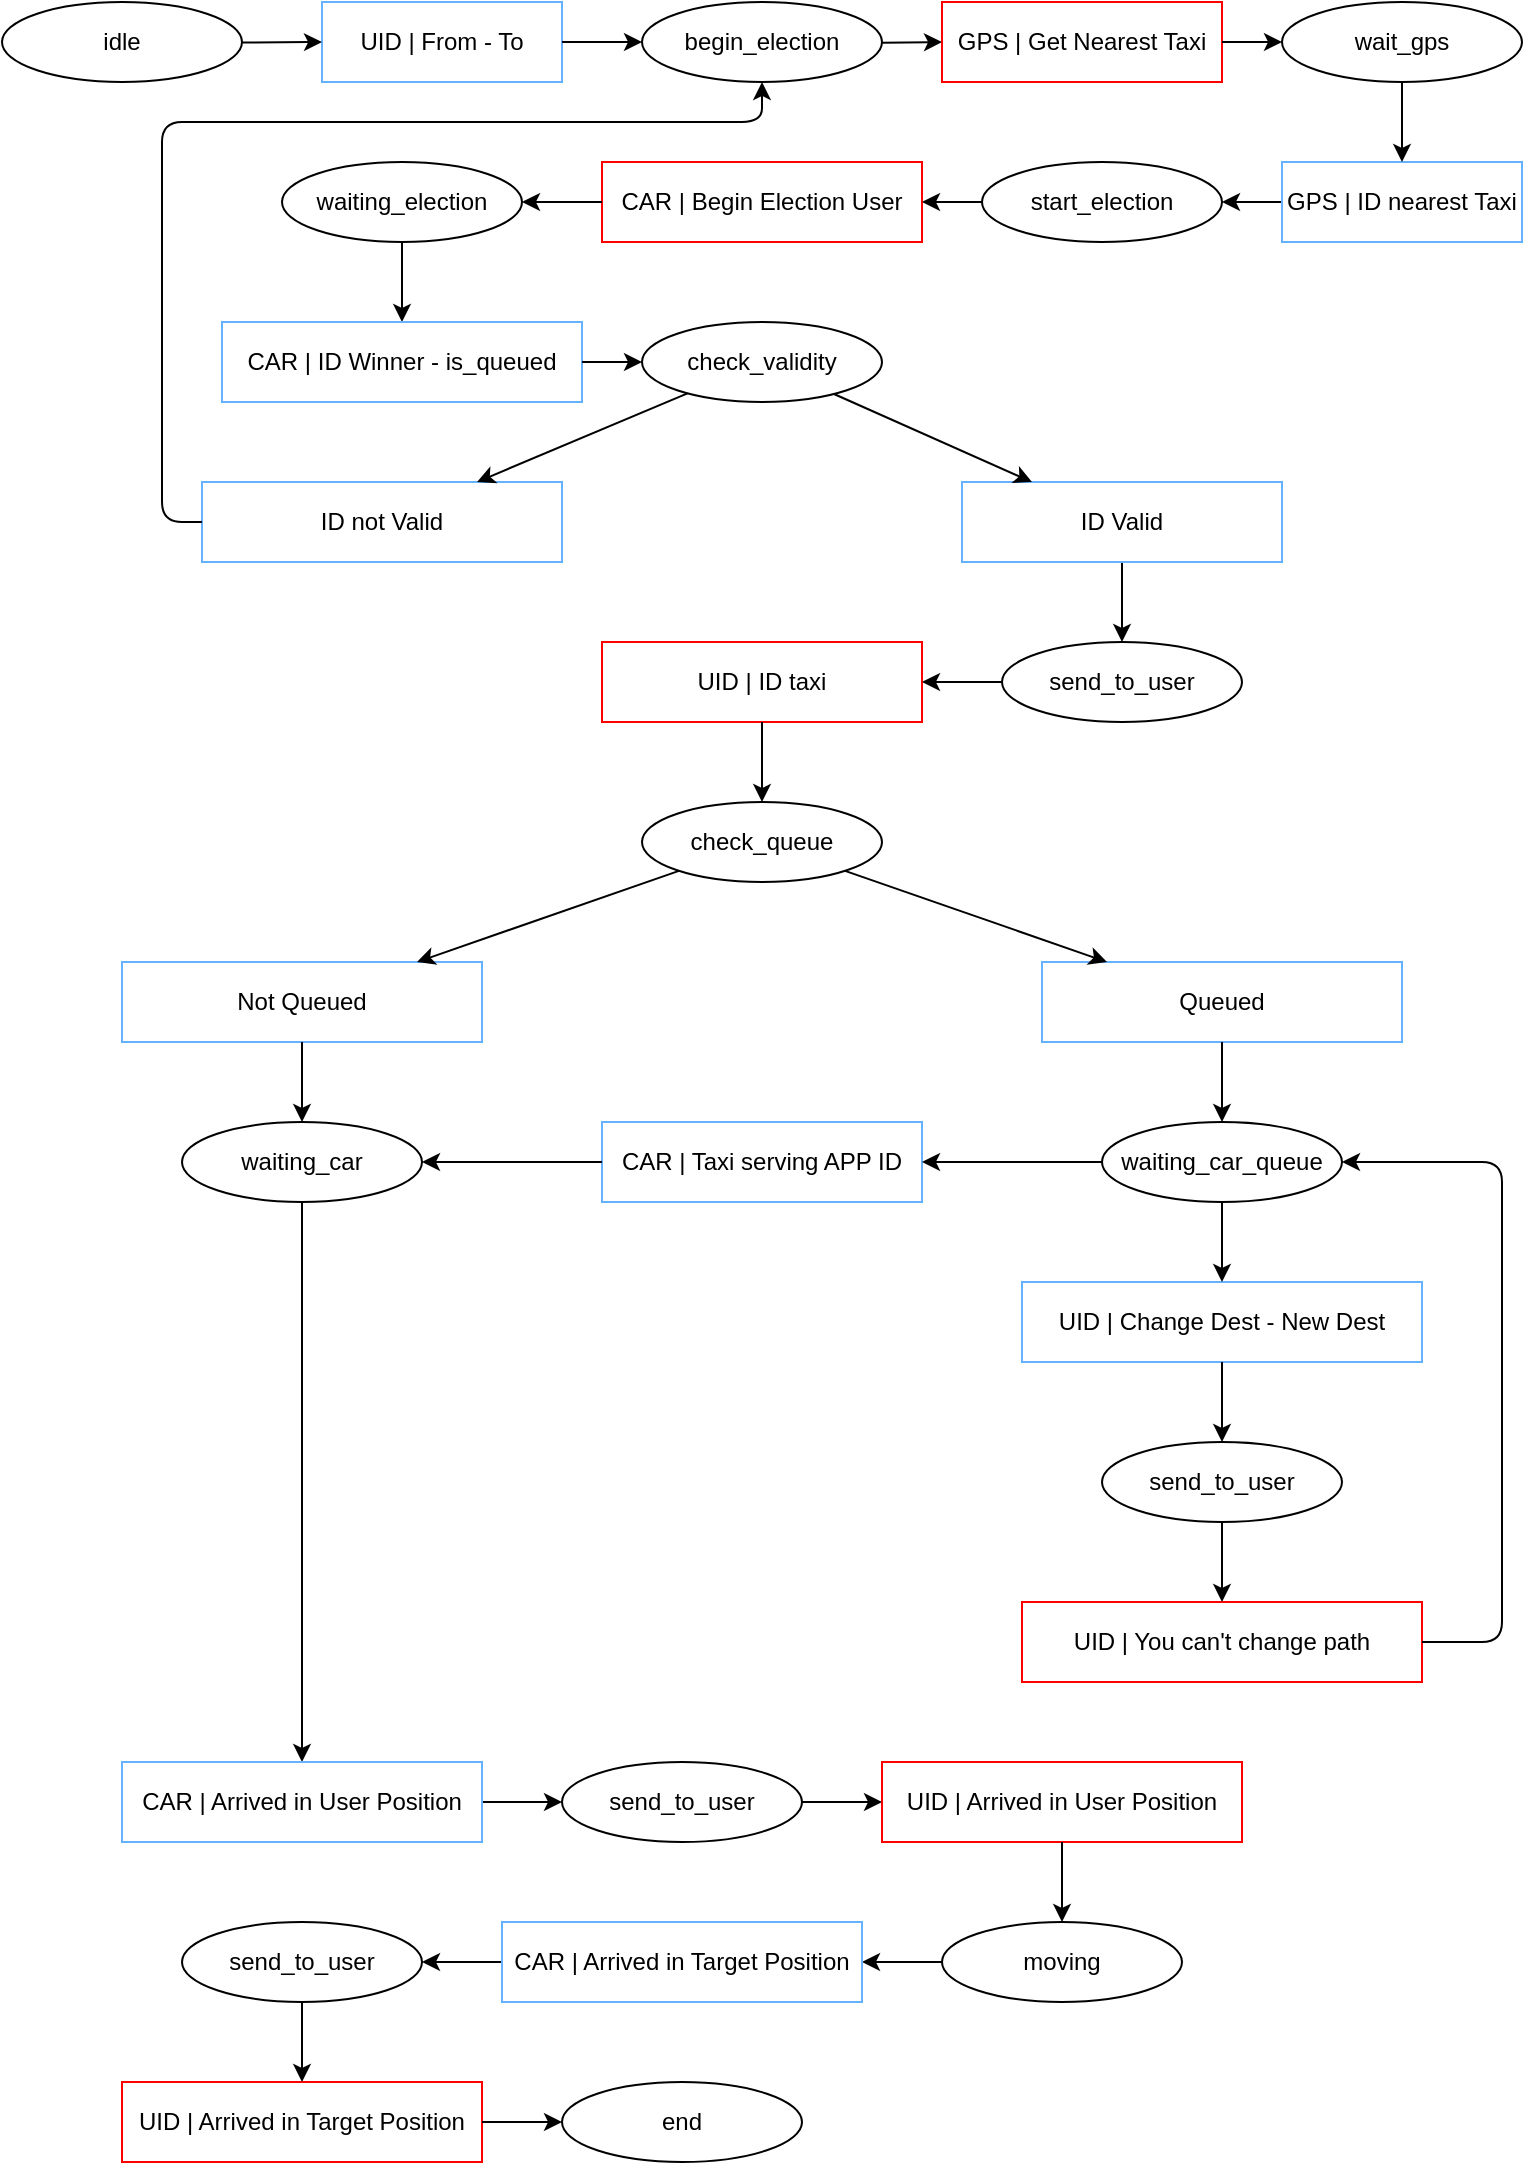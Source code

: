 <mxfile version="12.9.3" type="device"><diagram id="2KtADBZfoqObWszH4wZi" name="Page-1"><mxGraphModel dx="912" dy="847" grid="1" gridSize="10" guides="1" tooltips="1" connect="1" arrows="1" fold="1" page="1" pageScale="1" pageWidth="827" pageHeight="1169" math="0" shadow="0"><root><mxCell id="0"/><mxCell id="1" parent="0"/><mxCell id="RQ1kDS7XPhQgV5CBLz9J-1" value="idle" style="ellipse;whiteSpace=wrap;html=1;" parent="1" vertex="1"><mxGeometry x="40" y="40" width="120" height="40" as="geometry"/></mxCell><mxCell id="RQ1kDS7XPhQgV5CBLz9J-2" value="UID | From - To" style="rounded=0;whiteSpace=wrap;html=1;strokeColor=#66B2FF;" parent="1" vertex="1"><mxGeometry x="200" y="40" width="120" height="40" as="geometry"/></mxCell><mxCell id="RQ1kDS7XPhQgV5CBLz9J-3" value="begin_election" style="ellipse;whiteSpace=wrap;html=1;" parent="1" vertex="1"><mxGeometry x="360" y="40" width="120" height="40" as="geometry"/></mxCell><mxCell id="RQ1kDS7XPhQgV5CBLz9J-60" value="waiting_car" style="ellipse;whiteSpace=wrap;html=1;" parent="1" vertex="1"><mxGeometry x="130" y="600" width="120" height="40" as="geometry"/></mxCell><mxCell id="RQ1kDS7XPhQgV5CBLz9J-66" value="waiting_car_queue" style="ellipse;whiteSpace=wrap;html=1;" parent="1" vertex="1"><mxGeometry x="590" y="600" width="120" height="40" as="geometry"/></mxCell><mxCell id="RQ1kDS7XPhQgV5CBLz9J-67" value="&lt;span style=&quot;text-align: left ; white-space: nowrap&quot;&gt;CAR | Taxi serving APP ID&lt;/span&gt;" style="rounded=0;whiteSpace=wrap;html=1;strokeColor=#66B2FF;fillColor=none;" parent="1" vertex="1"><mxGeometry x="340" y="600" width="160" height="40" as="geometry"/></mxCell><mxCell id="RQ1kDS7XPhQgV5CBLz9J-93" value="&lt;span style=&quot;white-space: normal&quot;&gt;CAR | Begin Election User&lt;/span&gt;" style="rounded=0;whiteSpace=wrap;html=1;strokeColor=#FF0000;" parent="1" vertex="1"><mxGeometry x="340" y="120" width="160" height="40" as="geometry"/></mxCell><mxCell id="RQ1kDS7XPhQgV5CBLz9J-94" value="GPS | Get Nearest Taxi" style="rounded=0;whiteSpace=wrap;html=1;strokeColor=#FF0000;" parent="1" vertex="1"><mxGeometry x="510" y="40" width="140" height="40" as="geometry"/></mxCell><mxCell id="RQ1kDS7XPhQgV5CBLz9J-95" value="" style="endArrow=classic;html=1;" parent="1" source="RQ1kDS7XPhQgV5CBLz9J-3" target="RQ1kDS7XPhQgV5CBLz9J-94" edge="1"><mxGeometry width="50" height="50" relative="1" as="geometry"><mxPoint x="419" y="380" as="sourcePoint"/><mxPoint x="469" y="330" as="targetPoint"/></mxGeometry></mxCell><mxCell id="RQ1kDS7XPhQgV5CBLz9J-97" value="" style="endArrow=classic;html=1;" parent="1" source="RQ1kDS7XPhQgV5CBLz9J-104" target="RQ1kDS7XPhQgV5CBLz9J-98" edge="1"><mxGeometry width="50" height="50" relative="1" as="geometry"><mxPoint x="250" y="390" as="sourcePoint"/><mxPoint x="300" y="340" as="targetPoint"/></mxGeometry></mxCell><mxCell id="RQ1kDS7XPhQgV5CBLz9J-98" value="start_election" style="ellipse;whiteSpace=wrap;html=1;" parent="1" vertex="1"><mxGeometry x="530" y="120" width="120" height="40" as="geometry"/></mxCell><mxCell id="RQ1kDS7XPhQgV5CBLz9J-99" value="" style="endArrow=classic;html=1;" parent="1" source="RQ1kDS7XPhQgV5CBLz9J-98" target="RQ1kDS7XPhQgV5CBLz9J-93" edge="1"><mxGeometry width="50" height="50" relative="1" as="geometry"><mxPoint x="340" y="550" as="sourcePoint"/><mxPoint x="390" y="500" as="targetPoint"/></mxGeometry></mxCell><mxCell id="RQ1kDS7XPhQgV5CBLz9J-101" value="waiting_election" style="ellipse;whiteSpace=wrap;html=1;" parent="1" vertex="1"><mxGeometry x="180" y="120" width="120" height="40" as="geometry"/></mxCell><mxCell id="RQ1kDS7XPhQgV5CBLz9J-102" value="wait_gps" style="ellipse;whiteSpace=wrap;html=1;" parent="1" vertex="1"><mxGeometry x="680" y="40" width="120" height="40" as="geometry"/></mxCell><mxCell id="RQ1kDS7XPhQgV5CBLz9J-103" value="" style="endArrow=classic;html=1;" parent="1" source="RQ1kDS7XPhQgV5CBLz9J-94" target="RQ1kDS7XPhQgV5CBLz9J-102" edge="1"><mxGeometry width="50" height="50" relative="1" as="geometry"><mxPoint x="279" y="360.0" as="sourcePoint"/><mxPoint x="279" y="450" as="targetPoint"/></mxGeometry></mxCell><mxCell id="RQ1kDS7XPhQgV5CBLz9J-104" value="GPS | ID nearest Taxi" style="rounded=0;whiteSpace=wrap;html=1;strokeColor=#66B2FF;" parent="1" vertex="1"><mxGeometry x="680" y="120" width="120" height="40" as="geometry"/></mxCell><mxCell id="RQ1kDS7XPhQgV5CBLz9J-105" value="" style="endArrow=classic;html=1;" parent="1" source="RQ1kDS7XPhQgV5CBLz9J-102" target="RQ1kDS7XPhQgV5CBLz9J-104" edge="1"><mxGeometry width="50" height="50" relative="1" as="geometry"><mxPoint x="279" y="435" as="sourcePoint"/><mxPoint x="279" y="610" as="targetPoint"/></mxGeometry></mxCell><mxCell id="RQ1kDS7XPhQgV5CBLz9J-106" value="" style="endArrow=classic;html=1;" parent="1" source="RQ1kDS7XPhQgV5CBLz9J-1" target="RQ1kDS7XPhQgV5CBLz9J-2" edge="1"><mxGeometry width="50" height="50" relative="1" as="geometry"><mxPoint x="689" y="130" as="sourcePoint"/><mxPoint x="739" y="80" as="targetPoint"/></mxGeometry></mxCell><mxCell id="RQ1kDS7XPhQgV5CBLz9J-111" value="ID not Valid" style="rounded=0;whiteSpace=wrap;html=1;strokeColor=#66B2FF;" parent="1" vertex="1"><mxGeometry x="140" y="280" width="180" height="40" as="geometry"/></mxCell><mxCell id="RQ1kDS7XPhQgV5CBLz9J-112" value="Not Queued" style="rounded=0;whiteSpace=wrap;html=1;strokeColor=#66B2FF;" parent="1" vertex="1"><mxGeometry x="100" y="520" width="180" height="40" as="geometry"/></mxCell><mxCell id="RQ1kDS7XPhQgV5CBLz9J-113" value="Queued" style="rounded=0;whiteSpace=wrap;html=1;strokeColor=#66B2FF;" parent="1" vertex="1"><mxGeometry x="560" y="520" width="180" height="40" as="geometry"/></mxCell><mxCell id="RQ1kDS7XPhQgV5CBLz9J-115" value="" style="endArrow=classic;html=1;" parent="1" source="RQ1kDS7XPhQgV5CBLz9J-101" target="QwRqW-eCKuW_x68E6faK-6" edge="1"><mxGeometry width="50" height="50" relative="1" as="geometry"><mxPoint x="397" y="350" as="sourcePoint"/><mxPoint x="620" y="700" as="targetPoint"/></mxGeometry></mxCell><mxCell id="RQ1kDS7XPhQgV5CBLz9J-117" value="" style="endArrow=classic;html=1;entryX=0.5;entryY=0;entryDx=0;entryDy=0;" parent="1" source="RQ1kDS7XPhQgV5CBLz9J-112" target="RQ1kDS7XPhQgV5CBLz9J-60" edge="1"><mxGeometry width="50" height="50" relative="1" as="geometry"><mxPoint x="500" y="1200" as="sourcePoint"/><mxPoint x="550" y="1150" as="targetPoint"/></mxGeometry></mxCell><mxCell id="RQ1kDS7XPhQgV5CBLz9J-118" value="" style="endArrow=classic;html=1;" parent="1" source="RQ1kDS7XPhQgV5CBLz9J-113" target="RQ1kDS7XPhQgV5CBLz9J-66" edge="1"><mxGeometry width="50" height="50" relative="1" as="geometry"><mxPoint x="590" y="1230" as="sourcePoint"/><mxPoint x="640" y="1180" as="targetPoint"/></mxGeometry></mxCell><mxCell id="RQ1kDS7XPhQgV5CBLz9J-120" value="" style="endArrow=classic;html=1;" parent="1" source="RQ1kDS7XPhQgV5CBLz9J-66" target="RQ1kDS7XPhQgV5CBLz9J-67" edge="1"><mxGeometry width="50" height="50" relative="1" as="geometry"><mxPoint x="430" y="1340" as="sourcePoint"/><mxPoint x="480" y="1290" as="targetPoint"/></mxGeometry></mxCell><mxCell id="RQ1kDS7XPhQgV5CBLz9J-121" value="" style="endArrow=classic;html=1;" parent="1" source="RQ1kDS7XPhQgV5CBLz9J-67" target="RQ1kDS7XPhQgV5CBLz9J-60" edge="1"><mxGeometry width="50" height="50" relative="1" as="geometry"><mxPoint x="450" y="1380" as="sourcePoint"/><mxPoint x="500" y="1330" as="targetPoint"/></mxGeometry></mxCell><mxCell id="RQ1kDS7XPhQgV5CBLz9J-122" value="UID | Change Dest - New Dest" style="rounded=0;whiteSpace=wrap;html=1;strokeColor=#66B2FF;fillColor=none;" parent="1" vertex="1"><mxGeometry x="550" y="680" width="200" height="40" as="geometry"/></mxCell><mxCell id="RQ1kDS7XPhQgV5CBLz9J-123" value="" style="endArrow=classic;html=1;" parent="1" source="RQ1kDS7XPhQgV5CBLz9J-66" target="RQ1kDS7XPhQgV5CBLz9J-122" edge="1"><mxGeometry width="50" height="50" relative="1" as="geometry"><mxPoint x="940" y="1340" as="sourcePoint"/><mxPoint x="990" y="1290" as="targetPoint"/></mxGeometry></mxCell><mxCell id="RQ1kDS7XPhQgV5CBLz9J-124" value="send_to_user" style="ellipse;whiteSpace=wrap;html=1;" parent="1" vertex="1"><mxGeometry x="590" y="760" width="120" height="40" as="geometry"/></mxCell><mxCell id="RQ1kDS7XPhQgV5CBLz9J-125" value="UID | You can't change path" style="rounded=0;whiteSpace=wrap;html=1;strokeColor=#FF0000;fillColor=none;" parent="1" vertex="1"><mxGeometry x="550" y="840" width="200" height="40" as="geometry"/></mxCell><mxCell id="RQ1kDS7XPhQgV5CBLz9J-126" value="" style="endArrow=classic;html=1;" parent="1" source="RQ1kDS7XPhQgV5CBLz9J-122" target="RQ1kDS7XPhQgV5CBLz9J-124" edge="1"><mxGeometry width="50" height="50" relative="1" as="geometry"><mxPoint x="960" y="1390" as="sourcePoint"/><mxPoint x="1010" y="1340" as="targetPoint"/></mxGeometry></mxCell><mxCell id="RQ1kDS7XPhQgV5CBLz9J-127" value="" style="endArrow=classic;html=1;" parent="1" source="RQ1kDS7XPhQgV5CBLz9J-125" target="RQ1kDS7XPhQgV5CBLz9J-66" edge="1"><mxGeometry width="50" height="50" relative="1" as="geometry"><mxPoint x="960" y="1380" as="sourcePoint"/><mxPoint x="1010" y="1330" as="targetPoint"/><Array as="points"><mxPoint x="790" y="860"/><mxPoint x="790" y="620"/></Array></mxGeometry></mxCell><mxCell id="RQ1kDS7XPhQgV5CBLz9J-128" value="" style="endArrow=classic;html=1;" parent="1" source="RQ1kDS7XPhQgV5CBLz9J-124" target="RQ1kDS7XPhQgV5CBLz9J-125" edge="1"><mxGeometry width="50" height="50" relative="1" as="geometry"><mxPoint x="950" y="1060" as="sourcePoint"/><mxPoint x="1000" y="1010" as="targetPoint"/></mxGeometry></mxCell><mxCell id="RQ1kDS7XPhQgV5CBLz9J-132" value="moving" style="ellipse;whiteSpace=wrap;html=1;strokeColor=#000000;fillColor=#ffffff;" parent="1" vertex="1"><mxGeometry x="510" y="1000" width="120" height="40" as="geometry"/></mxCell><mxCell id="RQ1kDS7XPhQgV5CBLz9J-133" value="" style="endArrow=classic;html=1;" parent="1" source="RQ1kDS7XPhQgV5CBLz9J-135" target="RQ1kDS7XPhQgV5CBLz9J-140" edge="1"><mxGeometry width="50" height="50" relative="1" as="geometry"><mxPoint x="651" y="1635" as="sourcePoint"/><mxPoint x="701" y="1585" as="targetPoint"/></mxGeometry></mxCell><mxCell id="RQ1kDS7XPhQgV5CBLz9J-134" value="" style="endArrow=classic;html=1;" parent="1" source="RQ1kDS7XPhQgV5CBLz9J-60" target="RQ1kDS7XPhQgV5CBLz9J-135" edge="1"><mxGeometry width="50" height="50" relative="1" as="geometry"><mxPoint x="440" y="1205" as="sourcePoint"/><mxPoint x="541" y="1655" as="targetPoint"/></mxGeometry></mxCell><mxCell id="RQ1kDS7XPhQgV5CBLz9J-135" value="CAR | Arrived in User Position" style="rounded=0;whiteSpace=wrap;html=1;strokeColor=#66B2FF;fillColor=none;" parent="1" vertex="1"><mxGeometry x="100" y="920" width="180" height="40" as="geometry"/></mxCell><mxCell id="RQ1kDS7XPhQgV5CBLz9J-140" value="send_to_user" style="ellipse;whiteSpace=wrap;html=1;" parent="1" vertex="1"><mxGeometry x="320" y="920" width="120" height="40" as="geometry"/></mxCell><mxCell id="RQ1kDS7XPhQgV5CBLz9J-141" value="UID | Arrived in User Position" style="rounded=0;whiteSpace=wrap;html=1;strokeColor=#FF0000;fillColor=none;" parent="1" vertex="1"><mxGeometry x="480" y="920" width="180" height="40" as="geometry"/></mxCell><mxCell id="RQ1kDS7XPhQgV5CBLz9J-142" value="" style="endArrow=classic;html=1;" parent="1" source="RQ1kDS7XPhQgV5CBLz9J-140" target="RQ1kDS7XPhQgV5CBLz9J-141" edge="1"><mxGeometry width="50" height="50" relative="1" as="geometry"><mxPoint x="346.5" y="1195" as="sourcePoint"/><mxPoint x="396.5" y="1145" as="targetPoint"/></mxGeometry></mxCell><mxCell id="RQ1kDS7XPhQgV5CBLz9J-144" value="" style="endArrow=classic;html=1;" parent="1" source="RQ1kDS7XPhQgV5CBLz9J-141" target="RQ1kDS7XPhQgV5CBLz9J-132" edge="1"><mxGeometry width="50" height="50" relative="1" as="geometry"><mxPoint x="700" y="1435" as="sourcePoint"/><mxPoint x="750" y="1385" as="targetPoint"/></mxGeometry></mxCell><mxCell id="RQ1kDS7XPhQgV5CBLz9J-145" value="end" style="ellipse;whiteSpace=wrap;html=1;strokeColor=#000000;fillColor=#ffffff;" parent="1" vertex="1"><mxGeometry x="320" y="1080" width="120" height="40" as="geometry"/></mxCell><mxCell id="RQ1kDS7XPhQgV5CBLz9J-146" value="" style="endArrow=classic;html=1;" parent="1" source="RQ1kDS7XPhQgV5CBLz9J-148" target="RQ1kDS7XPhQgV5CBLz9J-149" edge="1"><mxGeometry width="50" height="50" relative="1" as="geometry"><mxPoint x="553" y="1835" as="sourcePoint"/><mxPoint x="603" y="1785" as="targetPoint"/></mxGeometry></mxCell><mxCell id="RQ1kDS7XPhQgV5CBLz9J-147" value="" style="endArrow=classic;html=1;" parent="1" source="RQ1kDS7XPhQgV5CBLz9J-132" target="RQ1kDS7XPhQgV5CBLz9J-148" edge="1"><mxGeometry width="50" height="50" relative="1" as="geometry"><mxPoint x="336" y="1285" as="sourcePoint"/><mxPoint x="443" y="1855" as="targetPoint"/></mxGeometry></mxCell><mxCell id="RQ1kDS7XPhQgV5CBLz9J-148" value="CAR | Arrived in Target Position" style="rounded=0;whiteSpace=wrap;html=1;strokeColor=#66B2FF;fillColor=none;" parent="1" vertex="1"><mxGeometry x="290" y="1000" width="180" height="40" as="geometry"/></mxCell><mxCell id="RQ1kDS7XPhQgV5CBLz9J-149" value="send_to_user" style="ellipse;whiteSpace=wrap;html=1;" parent="1" vertex="1"><mxGeometry x="130" y="1000" width="120" height="40" as="geometry"/></mxCell><mxCell id="RQ1kDS7XPhQgV5CBLz9J-150" value="UID | Arrived in Target Position" style="rounded=0;whiteSpace=wrap;html=1;strokeColor=#FF0000;fillColor=none;" parent="1" vertex="1"><mxGeometry x="100" y="1080" width="180" height="40" as="geometry"/></mxCell><mxCell id="RQ1kDS7XPhQgV5CBLz9J-151" value="" style="endArrow=classic;html=1;" parent="1" source="RQ1kDS7XPhQgV5CBLz9J-149" target="RQ1kDS7XPhQgV5CBLz9J-150" edge="1"><mxGeometry width="50" height="50" relative="1" as="geometry"><mxPoint x="248.5" y="1395" as="sourcePoint"/><mxPoint x="298.5" y="1345" as="targetPoint"/></mxGeometry></mxCell><mxCell id="RQ1kDS7XPhQgV5CBLz9J-152" value="" style="endArrow=classic;html=1;" parent="1" source="RQ1kDS7XPhQgV5CBLz9J-150" target="RQ1kDS7XPhQgV5CBLz9J-145" edge="1"><mxGeometry width="50" height="50" relative="1" as="geometry"><mxPoint x="602" y="1635" as="sourcePoint"/><mxPoint x="652" y="1585" as="targetPoint"/></mxGeometry></mxCell><mxCell id="3GlWOjgk_1MEvssMiYg2-3" value="" style="endArrow=classic;html=1;" parent="1" source="RQ1kDS7XPhQgV5CBLz9J-2" target="RQ1kDS7XPhQgV5CBLz9J-3" edge="1"><mxGeometry width="50" height="50" relative="1" as="geometry"><mxPoint x="250" y="200" as="sourcePoint"/><mxPoint x="300" y="150" as="targetPoint"/></mxGeometry></mxCell><mxCell id="3GlWOjgk_1MEvssMiYg2-4" value="" style="endArrow=classic;html=1;" parent="1" source="RQ1kDS7XPhQgV5CBLz9J-111" target="RQ1kDS7XPhQgV5CBLz9J-3" edge="1"><mxGeometry width="50" height="50" relative="1" as="geometry"><mxPoint x="220" y="310" as="sourcePoint"/><mxPoint x="270" y="260" as="targetPoint"/><Array as="points"><mxPoint x="120" y="300"/><mxPoint x="120" y="100"/><mxPoint x="420" y="100"/></Array></mxGeometry></mxCell><mxCell id="3GlWOjgk_1MEvssMiYg2-5" value="" style="endArrow=classic;html=1;" parent="1" source="RQ1kDS7XPhQgV5CBLz9J-93" target="RQ1kDS7XPhQgV5CBLz9J-101" edge="1"><mxGeometry width="50" height="50" relative="1" as="geometry"><mxPoint x="590" y="330" as="sourcePoint"/><mxPoint x="640" y="280" as="targetPoint"/></mxGeometry></mxCell><mxCell id="QwRqW-eCKuW_x68E6faK-1" value="send_to_user" style="ellipse;whiteSpace=wrap;html=1;" parent="1" vertex="1"><mxGeometry x="540" y="360" width="120" height="40" as="geometry"/></mxCell><mxCell id="QwRqW-eCKuW_x68E6faK-2" value="UID | ID taxi" style="rounded=0;whiteSpace=wrap;html=1;strokeColor=#FF0000;fillColor=none;" parent="1" vertex="1"><mxGeometry x="340" y="360" width="160" height="40" as="geometry"/></mxCell><mxCell id="QwRqW-eCKuW_x68E6faK-3" value="" style="endArrow=classic;html=1;" parent="1" source="QwRqW-eCKuW_x68E6faK-1" target="QwRqW-eCKuW_x68E6faK-2" edge="1"><mxGeometry width="50" height="50" relative="1" as="geometry"><mxPoint x="710" y="670" as="sourcePoint"/><mxPoint x="760" y="620" as="targetPoint"/></mxGeometry></mxCell><mxCell id="QwRqW-eCKuW_x68E6faK-6" value="CAR | ID Winner - is_queued" style="rounded=0;whiteSpace=wrap;html=1;strokeColor=#66B2FF;" parent="1" vertex="1"><mxGeometry x="150" y="200" width="180" height="40" as="geometry"/></mxCell><mxCell id="QwRqW-eCKuW_x68E6faK-7" value="" style="endArrow=classic;html=1;" parent="1" source="iui-jgtmMYZtsiA_z9bd-2" target="QwRqW-eCKuW_x68E6faK-1" edge="1"><mxGeometry width="50" height="50" relative="1" as="geometry"><mxPoint x="470" y="230" as="sourcePoint"/><mxPoint x="680" y="360" as="targetPoint"/></mxGeometry></mxCell><mxCell id="QwRqW-eCKuW_x68E6faK-8" value="check_queue" style="ellipse;whiteSpace=wrap;html=1;" parent="1" vertex="1"><mxGeometry x="360" y="440" width="120" height="40" as="geometry"/></mxCell><mxCell id="QwRqW-eCKuW_x68E6faK-9" value="" style="endArrow=classic;html=1;" parent="1" source="QwRqW-eCKuW_x68E6faK-2" target="QwRqW-eCKuW_x68E6faK-8" edge="1"><mxGeometry width="50" height="50" relative="1" as="geometry"><mxPoint x="600" y="410" as="sourcePoint"/><mxPoint x="650" y="360" as="targetPoint"/></mxGeometry></mxCell><mxCell id="QwRqW-eCKuW_x68E6faK-10" value="" style="endArrow=classic;html=1;" parent="1" source="QwRqW-eCKuW_x68E6faK-8" target="RQ1kDS7XPhQgV5CBLz9J-112" edge="1"><mxGeometry width="50" height="50" relative="1" as="geometry"><mxPoint x="280" y="580" as="sourcePoint"/><mxPoint x="330" y="530" as="targetPoint"/></mxGeometry></mxCell><mxCell id="QwRqW-eCKuW_x68E6faK-11" value="" style="endArrow=classic;html=1;" parent="1" source="QwRqW-eCKuW_x68E6faK-8" target="RQ1kDS7XPhQgV5CBLz9J-113" edge="1"><mxGeometry width="50" height="50" relative="1" as="geometry"><mxPoint x="600" y="510" as="sourcePoint"/><mxPoint x="650" y="460" as="targetPoint"/></mxGeometry></mxCell><mxCell id="iui-jgtmMYZtsiA_z9bd-1" value="check_validity" style="ellipse;whiteSpace=wrap;html=1;" vertex="1" parent="1"><mxGeometry x="360" y="200" width="120" height="40" as="geometry"/></mxCell><mxCell id="iui-jgtmMYZtsiA_z9bd-2" value="ID Valid" style="rounded=0;whiteSpace=wrap;html=1;strokeColor=#66B2FF;" vertex="1" parent="1"><mxGeometry x="520" y="280" width="160" height="40" as="geometry"/></mxCell><mxCell id="iui-jgtmMYZtsiA_z9bd-4" value="" style="endArrow=classic;html=1;" edge="1" parent="1" source="iui-jgtmMYZtsiA_z9bd-1" target="iui-jgtmMYZtsiA_z9bd-2"><mxGeometry width="50" height="50" relative="1" as="geometry"><mxPoint x="625.556" y="280" as="sourcePoint"/><mxPoint x="614.432" y="330.055" as="targetPoint"/></mxGeometry></mxCell><mxCell id="iui-jgtmMYZtsiA_z9bd-5" value="" style="endArrow=classic;html=1;" edge="1" parent="1" source="iui-jgtmMYZtsiA_z9bd-1" target="RQ1kDS7XPhQgV5CBLz9J-111"><mxGeometry width="50" height="50" relative="1" as="geometry"><mxPoint x="490" y="260" as="sourcePoint"/><mxPoint x="540" y="260" as="targetPoint"/></mxGeometry></mxCell><mxCell id="iui-jgtmMYZtsiA_z9bd-6" value="" style="endArrow=classic;html=1;" edge="1" parent="1" source="QwRqW-eCKuW_x68E6faK-6" target="iui-jgtmMYZtsiA_z9bd-1"><mxGeometry width="50" height="50" relative="1" as="geometry"><mxPoint x="395.592" y="276.385" as="sourcePoint"/><mxPoint x="282.222" y="330" as="targetPoint"/></mxGeometry></mxCell></root></mxGraphModel></diagram></mxfile>